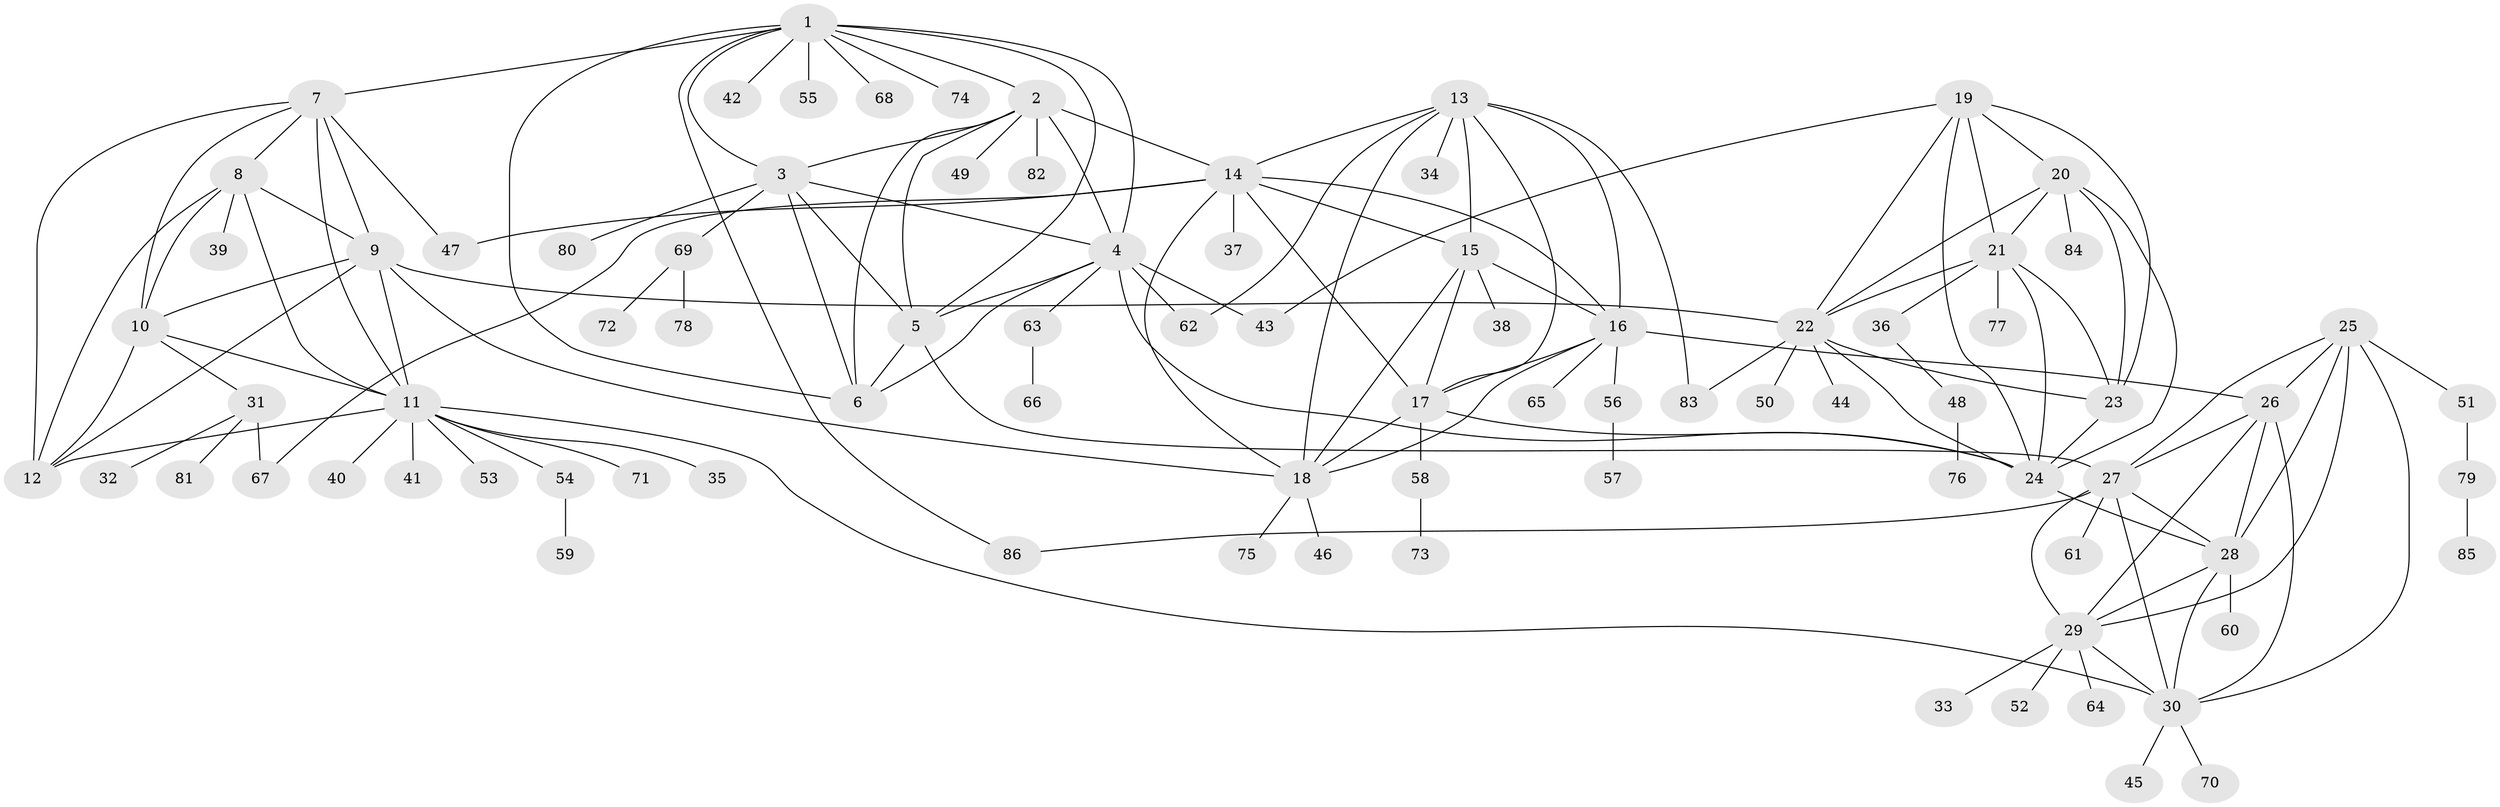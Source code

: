// original degree distribution, {12: 0.008333333333333333, 9: 0.06666666666666667, 8: 0.041666666666666664, 10: 0.03333333333333333, 7: 0.06666666666666667, 6: 0.016666666666666666, 13: 0.008333333333333333, 5: 0.008333333333333333, 4: 0.008333333333333333, 1: 0.6083333333333333, 3: 0.025, 2: 0.10833333333333334}
// Generated by graph-tools (version 1.1) at 2025/52/03/04/25 22:52:40]
// undirected, 86 vertices, 147 edges
graph export_dot {
  node [color=gray90,style=filled];
  1;
  2;
  3;
  4;
  5;
  6;
  7;
  8;
  9;
  10;
  11;
  12;
  13;
  14;
  15;
  16;
  17;
  18;
  19;
  20;
  21;
  22;
  23;
  24;
  25;
  26;
  27;
  28;
  29;
  30;
  31;
  32;
  33;
  34;
  35;
  36;
  37;
  38;
  39;
  40;
  41;
  42;
  43;
  44;
  45;
  46;
  47;
  48;
  49;
  50;
  51;
  52;
  53;
  54;
  55;
  56;
  57;
  58;
  59;
  60;
  61;
  62;
  63;
  64;
  65;
  66;
  67;
  68;
  69;
  70;
  71;
  72;
  73;
  74;
  75;
  76;
  77;
  78;
  79;
  80;
  81;
  82;
  83;
  84;
  85;
  86;
  1 -- 2 [weight=1.0];
  1 -- 3 [weight=1.0];
  1 -- 4 [weight=1.0];
  1 -- 5 [weight=1.0];
  1 -- 6 [weight=1.0];
  1 -- 7 [weight=1.0];
  1 -- 42 [weight=1.0];
  1 -- 55 [weight=1.0];
  1 -- 68 [weight=1.0];
  1 -- 74 [weight=1.0];
  1 -- 86 [weight=1.0];
  2 -- 3 [weight=1.0];
  2 -- 4 [weight=1.0];
  2 -- 5 [weight=1.0];
  2 -- 6 [weight=1.0];
  2 -- 14 [weight=1.0];
  2 -- 49 [weight=1.0];
  2 -- 82 [weight=1.0];
  3 -- 4 [weight=1.0];
  3 -- 5 [weight=1.0];
  3 -- 6 [weight=1.0];
  3 -- 69 [weight=1.0];
  3 -- 80 [weight=1.0];
  4 -- 5 [weight=1.0];
  4 -- 6 [weight=1.0];
  4 -- 24 [weight=1.0];
  4 -- 43 [weight=1.0];
  4 -- 62 [weight=1.0];
  4 -- 63 [weight=1.0];
  5 -- 6 [weight=1.0];
  5 -- 27 [weight=1.0];
  7 -- 8 [weight=1.0];
  7 -- 9 [weight=1.0];
  7 -- 10 [weight=1.0];
  7 -- 11 [weight=1.0];
  7 -- 12 [weight=1.0];
  7 -- 47 [weight=1.0];
  8 -- 9 [weight=1.0];
  8 -- 10 [weight=1.0];
  8 -- 11 [weight=1.0];
  8 -- 12 [weight=1.0];
  8 -- 39 [weight=1.0];
  9 -- 10 [weight=1.0];
  9 -- 11 [weight=1.0];
  9 -- 12 [weight=1.0];
  9 -- 18 [weight=1.0];
  9 -- 22 [weight=1.0];
  10 -- 11 [weight=1.0];
  10 -- 12 [weight=1.0];
  10 -- 31 [weight=1.0];
  11 -- 12 [weight=1.0];
  11 -- 30 [weight=1.0];
  11 -- 35 [weight=1.0];
  11 -- 40 [weight=1.0];
  11 -- 41 [weight=1.0];
  11 -- 53 [weight=1.0];
  11 -- 54 [weight=1.0];
  11 -- 71 [weight=1.0];
  13 -- 14 [weight=1.0];
  13 -- 15 [weight=1.0];
  13 -- 16 [weight=1.0];
  13 -- 17 [weight=1.0];
  13 -- 18 [weight=1.0];
  13 -- 34 [weight=1.0];
  13 -- 62 [weight=1.0];
  13 -- 83 [weight=1.0];
  14 -- 15 [weight=1.0];
  14 -- 16 [weight=1.0];
  14 -- 17 [weight=1.0];
  14 -- 18 [weight=1.0];
  14 -- 37 [weight=1.0];
  14 -- 47 [weight=1.0];
  14 -- 67 [weight=1.0];
  15 -- 16 [weight=1.0];
  15 -- 17 [weight=1.0];
  15 -- 18 [weight=1.0];
  15 -- 38 [weight=4.0];
  16 -- 17 [weight=1.0];
  16 -- 18 [weight=1.0];
  16 -- 26 [weight=1.0];
  16 -- 56 [weight=1.0];
  16 -- 65 [weight=1.0];
  17 -- 18 [weight=1.0];
  17 -- 24 [weight=1.0];
  17 -- 58 [weight=1.0];
  18 -- 46 [weight=1.0];
  18 -- 75 [weight=1.0];
  19 -- 20 [weight=1.0];
  19 -- 21 [weight=1.0];
  19 -- 22 [weight=1.0];
  19 -- 23 [weight=1.0];
  19 -- 24 [weight=1.0];
  19 -- 43 [weight=1.0];
  20 -- 21 [weight=1.0];
  20 -- 22 [weight=1.0];
  20 -- 23 [weight=1.0];
  20 -- 24 [weight=1.0];
  20 -- 84 [weight=1.0];
  21 -- 22 [weight=1.0];
  21 -- 23 [weight=1.0];
  21 -- 24 [weight=1.0];
  21 -- 36 [weight=1.0];
  21 -- 77 [weight=1.0];
  22 -- 23 [weight=1.0];
  22 -- 24 [weight=1.0];
  22 -- 44 [weight=1.0];
  22 -- 50 [weight=1.0];
  22 -- 83 [weight=1.0];
  23 -- 24 [weight=1.0];
  24 -- 28 [weight=1.0];
  25 -- 26 [weight=1.0];
  25 -- 27 [weight=1.0];
  25 -- 28 [weight=1.0];
  25 -- 29 [weight=1.0];
  25 -- 30 [weight=1.0];
  25 -- 51 [weight=1.0];
  26 -- 27 [weight=1.0];
  26 -- 28 [weight=1.0];
  26 -- 29 [weight=1.0];
  26 -- 30 [weight=1.0];
  27 -- 28 [weight=1.0];
  27 -- 29 [weight=1.0];
  27 -- 30 [weight=1.0];
  27 -- 61 [weight=1.0];
  27 -- 86 [weight=1.0];
  28 -- 29 [weight=1.0];
  28 -- 30 [weight=1.0];
  28 -- 60 [weight=1.0];
  29 -- 30 [weight=1.0];
  29 -- 33 [weight=1.0];
  29 -- 52 [weight=1.0];
  29 -- 64 [weight=1.0];
  30 -- 45 [weight=1.0];
  30 -- 70 [weight=1.0];
  31 -- 32 [weight=1.0];
  31 -- 67 [weight=1.0];
  31 -- 81 [weight=1.0];
  36 -- 48 [weight=1.0];
  48 -- 76 [weight=1.0];
  51 -- 79 [weight=1.0];
  54 -- 59 [weight=1.0];
  56 -- 57 [weight=1.0];
  58 -- 73 [weight=1.0];
  63 -- 66 [weight=1.0];
  69 -- 72 [weight=1.0];
  69 -- 78 [weight=1.0];
  79 -- 85 [weight=1.0];
}

